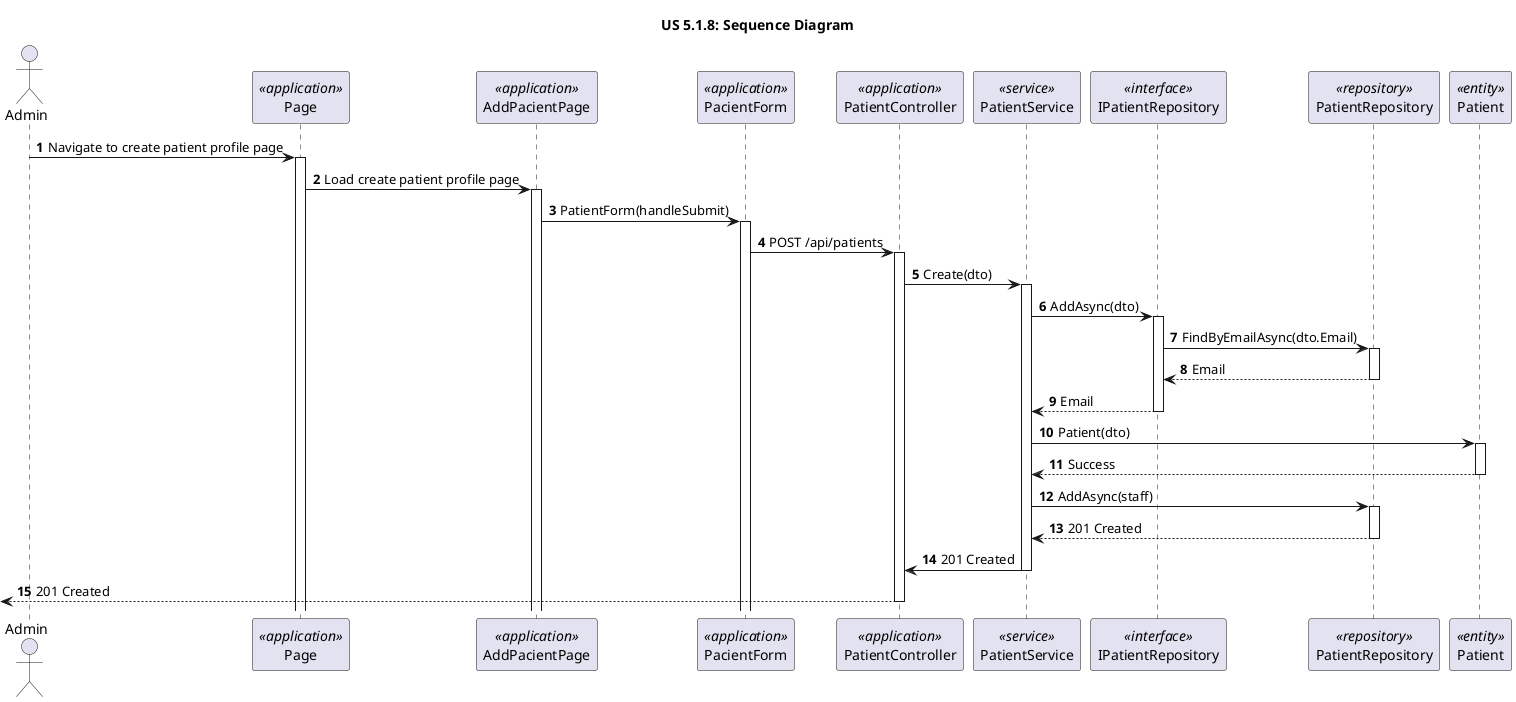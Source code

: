 @startuml
'https://plantuml.com/sequence-diagram

autonumber
title US 5.1.8: Sequence Diagram

actor "Admin" as admin 
participant "Page" as page <<application>>
participant "AddPacientPage" as pacientPage <<application>> 
participant "PacientForm" as form <<application>> 
participant "PatientController" as con <<application>>
participant "PatientService" as ser <<service>>
participant "IPatientRepository" as repo1 <<interface>>
participant "PatientRepository" as repo <<repository>>
participant "Patient" as patient <<entity>>


admin -> page : Navigate to create patient profile page
activate page 
page -> pacientPage : Load create patient profile page
activate pacientPage
pacientPage -> form : PatientForm(handleSubmit)
activate form
form-> con: POST /api/patients
activate con 
con -> ser: Create(dto)
activate ser
ser -> repo1: AddAsync(dto)
activate repo1
repo1 -> repo: FindByEmailAsync(dto.Email)
activate repo
repo --> repo1: Email
deactivate repo
repo1 --> ser: Email
deactivate repo1
ser -> patient: Patient(dto)
activate patient
patient --> ser: Success
deactivate patient
ser -> repo: AddAsync(staff)
activate repo
repo --> ser: 201 Created
deactivate repo
ser -> con: 201 Created
deactivate ser
<-- con: 201 Created
deactivate con


@enduml